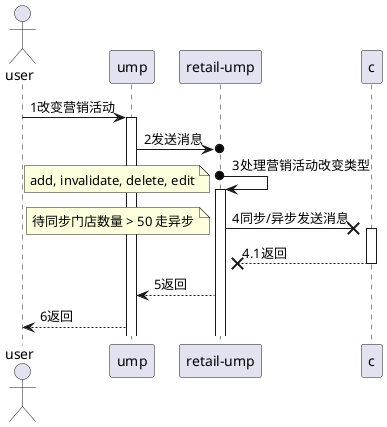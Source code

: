 @startuml
actor user as u

participant "ump" as ump
participant "retail-ump" as rump
participant "c" as c

u -> ump : 1改变营销活动
activate ump

ump ->o rump : 2发送消息

rump o-> rump : 3处理营销活动改变类型
note left
    add, invalidate, delete, edit
end note
activate rump

rump ->x c : 4同步/异步发送消息
note left
    待同步门店数量 > 50 走异步
end note
activate c
return 4.1返回

rump --> ump : 5返回
ump --> u : 6返回

@enduml
